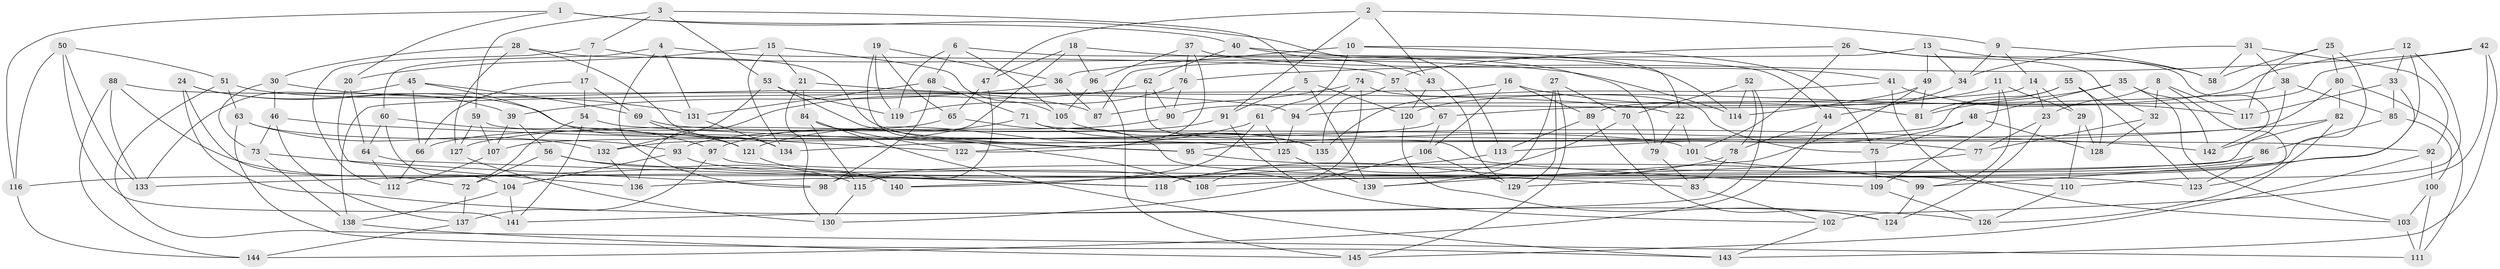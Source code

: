 // Generated by graph-tools (version 1.1) at 2025/26/03/09/25 03:26:54]
// undirected, 145 vertices, 290 edges
graph export_dot {
graph [start="1"]
  node [color=gray90,style=filled];
  1;
  2;
  3;
  4;
  5;
  6;
  7;
  8;
  9;
  10;
  11;
  12;
  13;
  14;
  15;
  16;
  17;
  18;
  19;
  20;
  21;
  22;
  23;
  24;
  25;
  26;
  27;
  28;
  29;
  30;
  31;
  32;
  33;
  34;
  35;
  36;
  37;
  38;
  39;
  40;
  41;
  42;
  43;
  44;
  45;
  46;
  47;
  48;
  49;
  50;
  51;
  52;
  53;
  54;
  55;
  56;
  57;
  58;
  59;
  60;
  61;
  62;
  63;
  64;
  65;
  66;
  67;
  68;
  69;
  70;
  71;
  72;
  73;
  74;
  75;
  76;
  77;
  78;
  79;
  80;
  81;
  82;
  83;
  84;
  85;
  86;
  87;
  88;
  89;
  90;
  91;
  92;
  93;
  94;
  95;
  96;
  97;
  98;
  99;
  100;
  101;
  102;
  103;
  104;
  105;
  106;
  107;
  108;
  109;
  110;
  111;
  112;
  113;
  114;
  115;
  116;
  117;
  118;
  119;
  120;
  121;
  122;
  123;
  124;
  125;
  126;
  127;
  128;
  129;
  130;
  131;
  132;
  133;
  134;
  135;
  136;
  137;
  138;
  139;
  140;
  141;
  142;
  143;
  144;
  145;
  1 -- 20;
  1 -- 40;
  1 -- 113;
  1 -- 116;
  2 -- 9;
  2 -- 91;
  2 -- 43;
  2 -- 47;
  3 -- 5;
  3 -- 59;
  3 -- 7;
  3 -- 53;
  4 -- 60;
  4 -- 98;
  4 -- 131;
  4 -- 57;
  5 -- 91;
  5 -- 139;
  5 -- 120;
  6 -- 68;
  6 -- 119;
  6 -- 44;
  6 -- 105;
  7 -- 112;
  7 -- 114;
  7 -- 17;
  8 -- 32;
  8 -- 117;
  8 -- 123;
  8 -- 23;
  9 -- 14;
  9 -- 34;
  9 -- 58;
  10 -- 36;
  10 -- 75;
  10 -- 61;
  10 -- 22;
  11 -- 29;
  11 -- 94;
  11 -- 99;
  11 -- 109;
  12 -- 120;
  12 -- 110;
  12 -- 129;
  12 -- 33;
  13 -- 49;
  13 -- 58;
  13 -- 87;
  13 -- 34;
  14 -- 29;
  14 -- 90;
  14 -- 23;
  15 -- 134;
  15 -- 21;
  15 -- 20;
  15 -- 105;
  16 -- 89;
  16 -- 106;
  16 -- 138;
  16 -- 81;
  17 -- 66;
  17 -- 54;
  17 -- 69;
  18 -- 96;
  18 -- 79;
  18 -- 47;
  18 -- 132;
  19 -- 108;
  19 -- 36;
  19 -- 119;
  19 -- 65;
  20 -- 136;
  20 -- 64;
  21 -- 22;
  21 -- 84;
  21 -- 130;
  22 -- 79;
  22 -- 101;
  23 -- 77;
  23 -- 124;
  24 -- 39;
  24 -- 72;
  24 -- 122;
  24 -- 126;
  25 -- 58;
  25 -- 117;
  25 -- 80;
  25 -- 108;
  26 -- 32;
  26 -- 57;
  26 -- 101;
  26 -- 142;
  27 -- 129;
  27 -- 139;
  27 -- 70;
  27 -- 145;
  28 -- 134;
  28 -- 30;
  28 -- 127;
  28 -- 125;
  29 -- 128;
  29 -- 110;
  30 -- 131;
  30 -- 73;
  30 -- 46;
  31 -- 58;
  31 -- 34;
  31 -- 92;
  31 -- 38;
  32 -- 128;
  32 -- 77;
  33 -- 117;
  33 -- 99;
  33 -- 85;
  34 -- 44;
  35 -- 103;
  35 -- 48;
  35 -- 81;
  35 -- 142;
  36 -- 39;
  36 -- 87;
  37 -- 96;
  37 -- 122;
  37 -- 76;
  37 -- 41;
  38 -- 136;
  38 -- 85;
  38 -- 67;
  39 -- 56;
  39 -- 107;
  40 -- 43;
  40 -- 114;
  40 -- 62;
  41 -- 135;
  41 -- 103;
  41 -- 117;
  42 -- 102;
  42 -- 76;
  42 -- 143;
  42 -- 89;
  43 -- 120;
  43 -- 129;
  44 -- 144;
  44 -- 78;
  45 -- 133;
  45 -- 121;
  45 -- 66;
  45 -- 69;
  46 -- 73;
  46 -- 142;
  46 -- 137;
  47 -- 65;
  47 -- 115;
  48 -- 113;
  48 -- 128;
  48 -- 75;
  49 -- 139;
  49 -- 114;
  49 -- 81;
  50 -- 141;
  50 -- 116;
  50 -- 133;
  50 -- 51;
  51 -- 63;
  51 -- 87;
  51 -- 111;
  52 -- 114;
  52 -- 141;
  52 -- 78;
  52 -- 70;
  53 -- 119;
  53 -- 132;
  53 -- 95;
  54 -- 72;
  54 -- 95;
  54 -- 141;
  55 -- 134;
  55 -- 81;
  55 -- 123;
  55 -- 128;
  56 -- 72;
  56 -- 118;
  56 -- 115;
  57 -- 67;
  57 -- 135;
  59 -- 127;
  59 -- 77;
  59 -- 107;
  60 -- 104;
  60 -- 97;
  60 -- 64;
  61 -- 121;
  61 -- 125;
  61 -- 140;
  62 -- 90;
  62 -- 109;
  62 -- 136;
  63 -- 143;
  63 -- 93;
  63 -- 132;
  64 -- 112;
  64 -- 118;
  65 -- 66;
  65 -- 83;
  66 -- 112;
  67 -- 107;
  67 -- 106;
  68 -- 131;
  68 -- 71;
  68 -- 98;
  69 -- 121;
  69 -- 101;
  70 -- 79;
  70 -- 118;
  71 -- 135;
  71 -- 97;
  71 -- 92;
  72 -- 137;
  73 -- 138;
  73 -- 98;
  74 -- 87;
  74 -- 94;
  74 -- 75;
  74 -- 108;
  75 -- 109;
  76 -- 90;
  76 -- 119;
  77 -- 133;
  78 -- 83;
  78 -- 118;
  79 -- 83;
  80 -- 122;
  80 -- 82;
  80 -- 111;
  82 -- 95;
  82 -- 142;
  82 -- 126;
  83 -- 102;
  84 -- 122;
  84 -- 143;
  84 -- 115;
  85 -- 100;
  85 -- 86;
  86 -- 116;
  86 -- 98;
  86 -- 123;
  88 -- 144;
  88 -- 94;
  88 -- 133;
  88 -- 140;
  89 -- 113;
  89 -- 124;
  90 -- 93;
  91 -- 127;
  91 -- 102;
  92 -- 100;
  92 -- 145;
  93 -- 108;
  93 -- 104;
  94 -- 125;
  95 -- 99;
  96 -- 105;
  96 -- 145;
  97 -- 123;
  97 -- 137;
  99 -- 124;
  100 -- 111;
  100 -- 103;
  101 -- 110;
  102 -- 143;
  103 -- 111;
  104 -- 141;
  104 -- 138;
  105 -- 135;
  106 -- 130;
  106 -- 129;
  107 -- 112;
  109 -- 126;
  110 -- 126;
  113 -- 140;
  115 -- 130;
  116 -- 144;
  120 -- 124;
  121 -- 140;
  125 -- 139;
  127 -- 130;
  131 -- 134;
  132 -- 136;
  137 -- 144;
  138 -- 145;
}
